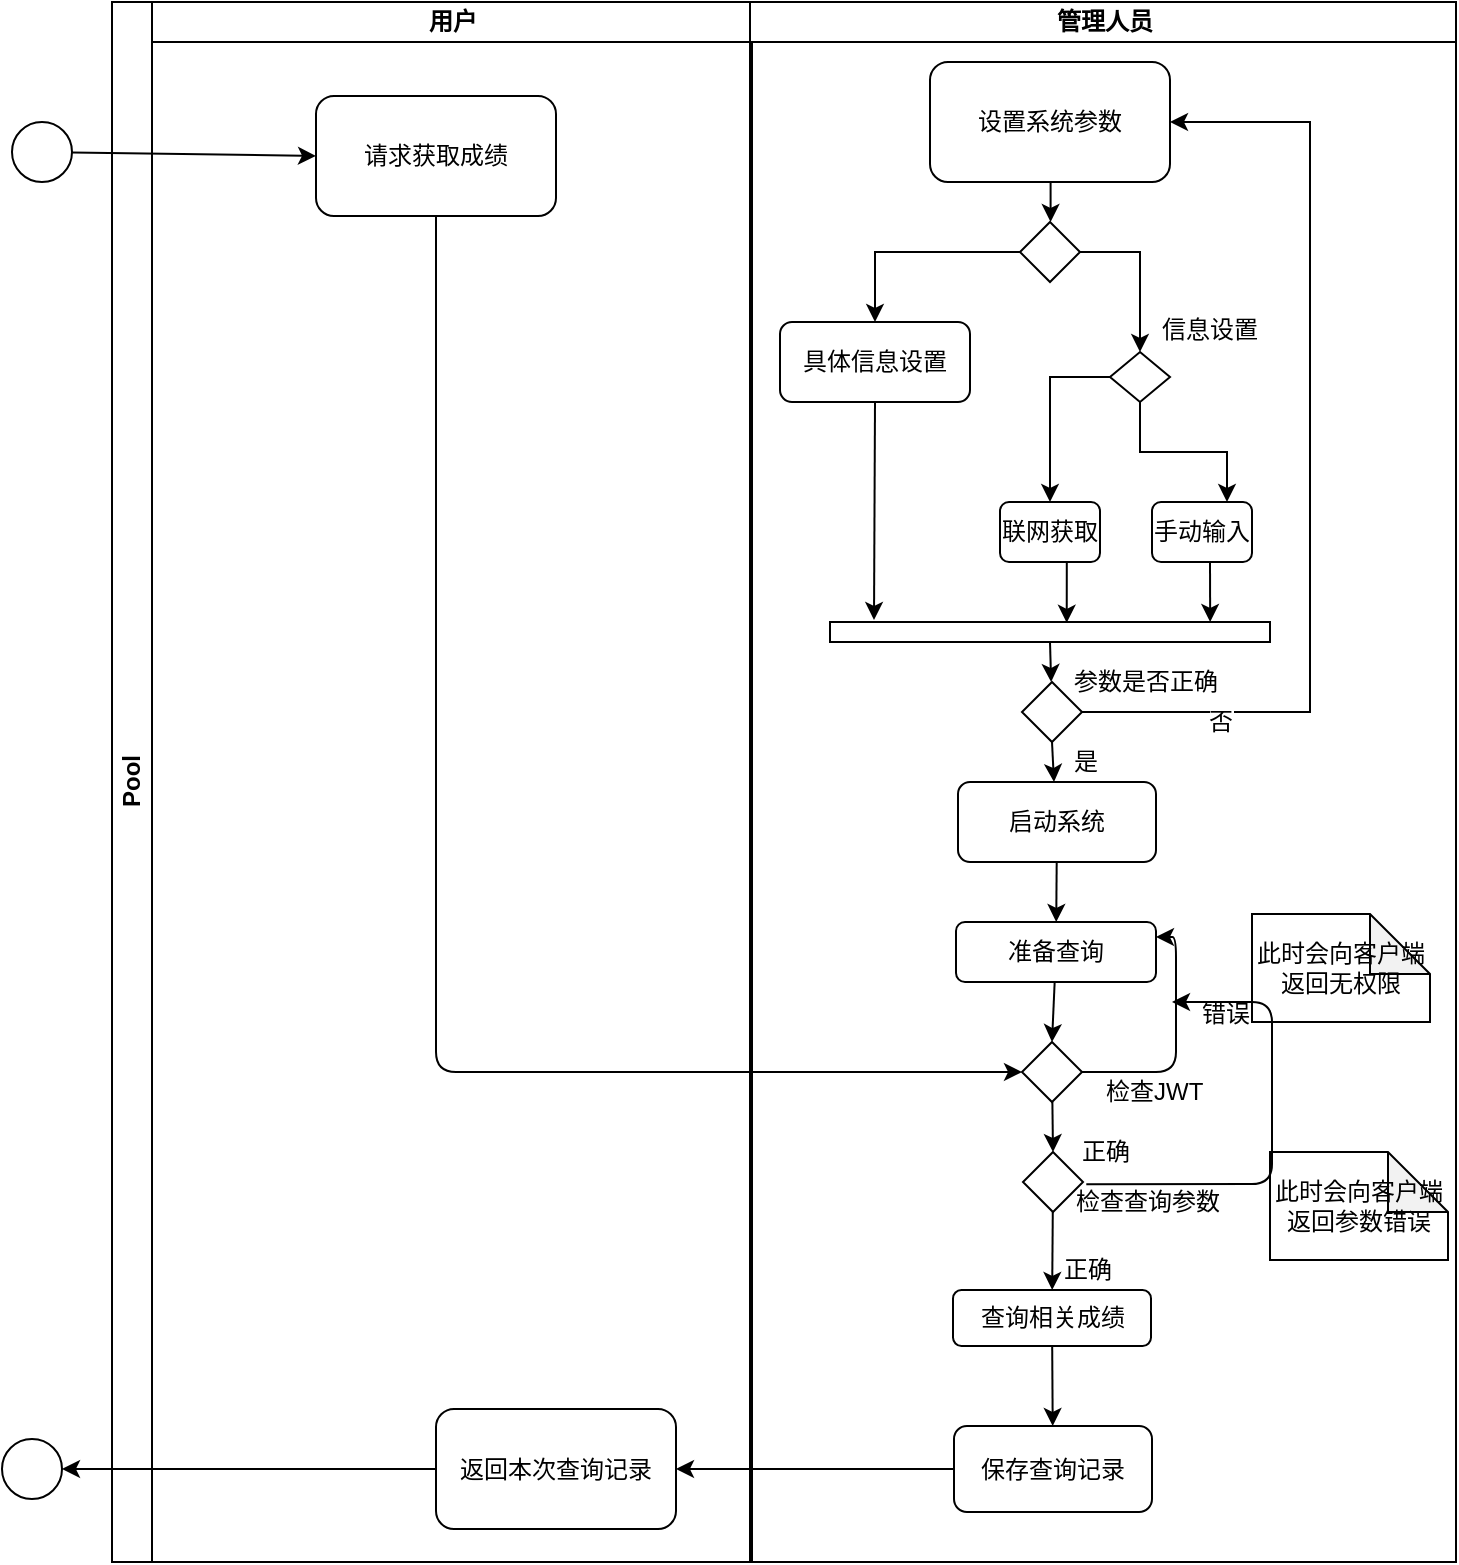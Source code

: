 <mxfile version="10.6.5" type="github"><diagram id="HH4Rcmx1sCGyUs4hJlAo" name="第 1 页"><mxGraphModel dx="1523" dy="1027" grid="1" gridSize="10" guides="1" tooltips="1" connect="1" arrows="1" fold="1" page="1" pageScale="1" pageWidth="1100" pageHeight="850" math="0" shadow="0"><root><mxCell id="0"/><mxCell id="1" parent="0"/><mxCell id="1YA0YuI48MspEAxQZ8LA-22" value="Pool" style="swimlane;html=1;childLayout=stackLayout;resizeParent=1;resizeParentMax=0;startSize=20;horizontal=0;horizontalStack=1;rounded=0;shadow=0;glass=0;fillColor=none;" vertex="1" parent="1"><mxGeometry x="70" y="30" width="320" height="780" as="geometry"/></mxCell><mxCell id="1YA0YuI48MspEAxQZ8LA-24" value="用户" style="swimlane;html=1;startSize=20;" vertex="1" parent="1YA0YuI48MspEAxQZ8LA-22"><mxGeometry x="20" width="300" height="780" as="geometry"/></mxCell><mxCell id="1YA0YuI48MspEAxQZ8LA-79" value="请求获取成绩" style="rounded=1;whiteSpace=wrap;html=1;shadow=0;glass=0;fillColor=none;" vertex="1" parent="1YA0YuI48MspEAxQZ8LA-24"><mxGeometry x="82" y="47" width="120" height="60" as="geometry"/></mxCell><mxCell id="1YA0YuI48MspEAxQZ8LA-98" value="返回本次查询记录" style="rounded=1;whiteSpace=wrap;html=1;shadow=0;glass=0;labelBackgroundColor=none;fillColor=none;strokeColor=#000000;fontColor=#000000;" vertex="1" parent="1YA0YuI48MspEAxQZ8LA-24"><mxGeometry x="142" y="703.5" width="120" height="60" as="geometry"/></mxCell><mxCell id="1YA0YuI48MspEAxQZ8LA-106" value="" style="rounded=0;orthogonalLoop=1;jettySize=auto;html=1;fontColor=#000000;entryX=0;entryY=0.5;entryDx=0;entryDy=0;" edge="1" parent="1" source="1YA0YuI48MspEAxQZ8LA-37" target="1YA0YuI48MspEAxQZ8LA-79"><mxGeometry relative="1" as="geometry"/></mxCell><mxCell id="1YA0YuI48MspEAxQZ8LA-37" value="" style="ellipse;whiteSpace=wrap;html=1;rounded=0;shadow=0;labelBackgroundColor=none;strokeColor=#000000;strokeWidth=1;fillColor=#ffffff;fontFamily=Verdana;fontSize=8;fontColor=#000000;align=center;" vertex="1" parent="1"><mxGeometry x="20" y="90" width="30" height="30" as="geometry"/></mxCell><mxCell id="1YA0YuI48MspEAxQZ8LA-23" value="管理人员" style="swimlane;html=1;startSize=20;swimlaneFillColor=none;" vertex="1" parent="1"><mxGeometry x="389" y="30" width="353" height="780" as="geometry"/></mxCell><mxCell id="1YA0YuI48MspEAxQZ8LA-33" value="" style="edgeStyle=orthogonalEdgeStyle;rounded=0;orthogonalLoop=1;jettySize=auto;html=1;" edge="1" parent="1YA0YuI48MspEAxQZ8LA-23"><mxGeometry relative="1" as="geometry"><mxPoint x="150.294" y="90" as="sourcePoint"/><mxPoint x="150.294" y="110" as="targetPoint"/></mxGeometry></mxCell><mxCell id="1YA0YuI48MspEAxQZ8LA-36" value="设置系统参数" style="rounded=1;whiteSpace=wrap;html=1;shadow=0;glass=0;fillColor=none;" vertex="1" parent="1YA0YuI48MspEAxQZ8LA-23"><mxGeometry x="90" y="30" width="120" height="60" as="geometry"/></mxCell><mxCell id="1YA0YuI48MspEAxQZ8LA-44" style="edgeStyle=orthogonalEdgeStyle;rounded=0;orthogonalLoop=1;jettySize=auto;html=1;exitX=0;exitY=0.5;exitDx=0;exitDy=0;exitPerimeter=0;" edge="1" parent="1YA0YuI48MspEAxQZ8LA-23" source="1YA0YuI48MspEAxQZ8LA-40" target="1YA0YuI48MspEAxQZ8LA-43"><mxGeometry relative="1" as="geometry"/></mxCell><mxCell id="1YA0YuI48MspEAxQZ8LA-46" style="edgeStyle=orthogonalEdgeStyle;rounded=0;orthogonalLoop=1;jettySize=auto;html=1;entryX=0.5;entryY=0;entryDx=0;entryDy=0;entryPerimeter=0;" edge="1" parent="1YA0YuI48MspEAxQZ8LA-23" source="1YA0YuI48MspEAxQZ8LA-40" target="1YA0YuI48MspEAxQZ8LA-45"><mxGeometry relative="1" as="geometry"/></mxCell><mxCell id="1YA0YuI48MspEAxQZ8LA-40" value="" style="strokeWidth=1;html=1;shape=mxgraph.flowchart.decision;whiteSpace=wrap;rounded=1;shadow=0;labelBackgroundColor=none;fillColor=#ffffff;fontFamily=Verdana;fontSize=8;fontColor=#000000;align=center;" vertex="1" parent="1YA0YuI48MspEAxQZ8LA-23"><mxGeometry x="135" y="110.0" width="30" height="30" as="geometry"/></mxCell><mxCell id="1YA0YuI48MspEAxQZ8LA-72" style="rounded=0;orthogonalLoop=1;jettySize=auto;html=1;verticalAlign=middle;horizontal=0;exitX=0.5;exitY=1;exitDx=0;exitDy=0;" edge="1" parent="1YA0YuI48MspEAxQZ8LA-23" source="1YA0YuI48MspEAxQZ8LA-43"><mxGeometry relative="1" as="geometry"><mxPoint x="76" y="220" as="sourcePoint"/><mxPoint x="62" y="309" as="targetPoint"/></mxGeometry></mxCell><mxCell id="1YA0YuI48MspEAxQZ8LA-43" value="具体信息设置" style="rounded=1;whiteSpace=wrap;html=1;shadow=0;glass=0;fillColor=none;" vertex="1" parent="1YA0YuI48MspEAxQZ8LA-23"><mxGeometry x="15" y="160" width="95" height="40" as="geometry"/></mxCell><mxCell id="1YA0YuI48MspEAxQZ8LA-64" style="edgeStyle=orthogonalEdgeStyle;rounded=0;orthogonalLoop=1;jettySize=auto;html=1;entryX=0.75;entryY=0;entryDx=0;entryDy=0;" edge="1" parent="1YA0YuI48MspEAxQZ8LA-23" source="1YA0YuI48MspEAxQZ8LA-45" target="1YA0YuI48MspEAxQZ8LA-50"><mxGeometry relative="1" as="geometry"/></mxCell><mxCell id="1YA0YuI48MspEAxQZ8LA-45" value="" style="strokeWidth=1;html=1;shape=mxgraph.flowchart.decision;whiteSpace=wrap;rounded=1;shadow=0;labelBackgroundColor=none;fillColor=#ffffff;fontFamily=Verdana;fontSize=8;fontColor=#000000;align=center;" vertex="1" parent="1YA0YuI48MspEAxQZ8LA-23"><mxGeometry x="180" y="175" width="30" height="25" as="geometry"/></mxCell><mxCell id="1YA0YuI48MspEAxQZ8LA-50" value="手动输入" style="rounded=1;whiteSpace=wrap;html=1;shadow=0;glass=0;fillColor=none;" vertex="1" parent="1YA0YuI48MspEAxQZ8LA-23"><mxGeometry x="201" y="250" width="50" height="30" as="geometry"/></mxCell><mxCell id="1YA0YuI48MspEAxQZ8LA-69" value="" style="rounded=0;whiteSpace=wrap;html=1;shadow=0;glass=0;fillColor=none;labelBackgroundColor=#000000;" vertex="1" parent="1YA0YuI48MspEAxQZ8LA-23"><mxGeometry x="40" y="310" width="220" height="10" as="geometry"/></mxCell><mxCell id="1YA0YuI48MspEAxQZ8LA-75" value="" style="rounded=0;orthogonalLoop=1;jettySize=auto;html=1;entryX=0.864;entryY=0;entryDx=0;entryDy=0;entryPerimeter=0;" edge="1" parent="1YA0YuI48MspEAxQZ8LA-23" target="1YA0YuI48MspEAxQZ8LA-69"><mxGeometry relative="1" as="geometry"><mxPoint x="230" y="280" as="sourcePoint"/><mxPoint x="168.4" y="320.4" as="targetPoint"/></mxGeometry></mxCell><mxCell id="1YA0YuI48MspEAxQZ8LA-78" style="edgeStyle=none;rounded=0;orthogonalLoop=1;jettySize=auto;html=1;entryX=1;entryY=0.5;entryDx=0;entryDy=0;" edge="1" parent="1YA0YuI48MspEAxQZ8LA-23" source="1YA0YuI48MspEAxQZ8LA-76" target="1YA0YuI48MspEAxQZ8LA-36"><mxGeometry relative="1" as="geometry"><Array as="points"><mxPoint x="280" y="355"/><mxPoint x="280" y="60"/></Array></mxGeometry></mxCell><mxCell id="1YA0YuI48MspEAxQZ8LA-107" value="否" style="text;html=1;resizable=0;points=[];align=center;verticalAlign=middle;labelBackgroundColor=#ffffff;fontColor=#000000;" vertex="1" connectable="0" parent="1YA0YuI48MspEAxQZ8LA-78"><mxGeometry x="-0.712" y="-5" relative="1" as="geometry"><mxPoint as="offset"/></mxGeometry></mxCell><mxCell id="1YA0YuI48MspEAxQZ8LA-76" value="" style="strokeWidth=1;html=1;shape=mxgraph.flowchart.decision;whiteSpace=wrap;rounded=1;shadow=0;labelBackgroundColor=none;fillColor=#ffffff;fontFamily=Verdana;fontSize=8;fontColor=#000000;align=center;" vertex="1" parent="1YA0YuI48MspEAxQZ8LA-23"><mxGeometry x="136" y="340.0" width="30" height="30" as="geometry"/></mxCell><mxCell id="1YA0YuI48MspEAxQZ8LA-77" value="" style="edgeStyle=none;rounded=0;orthogonalLoop=1;jettySize=auto;html=1;exitX=0.5;exitY=1;exitDx=0;exitDy=0;" edge="1" parent="1YA0YuI48MspEAxQZ8LA-23" source="1YA0YuI48MspEAxQZ8LA-69" target="1YA0YuI48MspEAxQZ8LA-76"><mxGeometry relative="1" as="geometry"/></mxCell><mxCell id="1YA0YuI48MspEAxQZ8LA-62" value="联网获取" style="rounded=1;whiteSpace=wrap;html=1;shadow=0;glass=0;fillColor=none;" vertex="1" parent="1YA0YuI48MspEAxQZ8LA-23"><mxGeometry x="125" y="250" width="50" height="30" as="geometry"/></mxCell><mxCell id="1YA0YuI48MspEAxQZ8LA-63" style="edgeStyle=orthogonalEdgeStyle;rounded=0;orthogonalLoop=1;jettySize=auto;html=1;entryX=0.5;entryY=0;entryDx=0;entryDy=0;" edge="1" parent="1YA0YuI48MspEAxQZ8LA-23" source="1YA0YuI48MspEAxQZ8LA-45" target="1YA0YuI48MspEAxQZ8LA-62"><mxGeometry relative="1" as="geometry"/></mxCell><mxCell id="1YA0YuI48MspEAxQZ8LA-74" value="" style="edgeStyle=orthogonalEdgeStyle;rounded=0;orthogonalLoop=1;jettySize=auto;html=1;exitX=0.5;exitY=1;exitDx=0;exitDy=0;entryX=0.538;entryY=0.04;entryDx=0;entryDy=0;entryPerimeter=0;" edge="1" parent="1YA0YuI48MspEAxQZ8LA-23" source="1YA0YuI48MspEAxQZ8LA-62" target="1YA0YuI48MspEAxQZ8LA-69"><mxGeometry relative="1" as="geometry"><mxPoint x="-141.471" y="286" as="sourcePoint"/><mxPoint x="-141" y="306" as="targetPoint"/></mxGeometry></mxCell><mxCell id="1YA0YuI48MspEAxQZ8LA-84" value="参数是否正确" style="text;html=1;resizable=0;points=[];autosize=1;align=left;verticalAlign=top;spacingTop=-4;" vertex="1" parent="1YA0YuI48MspEAxQZ8LA-23"><mxGeometry x="159.5" y="330" width="90" height="20" as="geometry"/></mxCell><mxCell id="1YA0YuI48MspEAxQZ8LA-116" style="edgeStyle=none;rounded=0;orthogonalLoop=1;jettySize=auto;html=1;entryX=0.5;entryY=0;entryDx=0;entryDy=0;entryPerimeter=0;fontColor=#000000;" edge="1" parent="1YA0YuI48MspEAxQZ8LA-23" source="1YA0YuI48MspEAxQZ8LA-111" target="1YA0YuI48MspEAxQZ8LA-83"><mxGeometry relative="1" as="geometry"/></mxCell><mxCell id="1YA0YuI48MspEAxQZ8LA-111" value="准备查询" style="rounded=1;whiteSpace=wrap;html=1;shadow=0;glass=0;labelBackgroundColor=none;strokeColor=#000000;fillColor=none;fontColor=#000000;" vertex="1" parent="1YA0YuI48MspEAxQZ8LA-23"><mxGeometry x="103" y="460" width="100" height="30" as="geometry"/></mxCell><mxCell id="1YA0YuI48MspEAxQZ8LA-141" style="edgeStyle=none;rounded=0;orthogonalLoop=1;jettySize=auto;html=1;entryX=0.5;entryY=0;entryDx=0;entryDy=0;entryPerimeter=0;fontColor=#000000;" edge="1" parent="1YA0YuI48MspEAxQZ8LA-23" source="1YA0YuI48MspEAxQZ8LA-83" target="1YA0YuI48MspEAxQZ8LA-135"><mxGeometry relative="1" as="geometry"/></mxCell><mxCell id="1YA0YuI48MspEAxQZ8LA-83" value="" style="strokeWidth=1;html=1;shape=mxgraph.flowchart.decision;whiteSpace=wrap;rounded=1;shadow=0;labelBackgroundColor=none;fillColor=#ffffff;fontFamily=Verdana;fontSize=8;fontColor=#000000;align=center;" vertex="1" parent="1YA0YuI48MspEAxQZ8LA-23"><mxGeometry x="136" y="520.0" width="30" height="30" as="geometry"/></mxCell><mxCell id="1YA0YuI48MspEAxQZ8LA-146" value="" style="rounded=0;orthogonalLoop=1;jettySize=auto;html=1;fontColor=#000000;" edge="1" parent="1YA0YuI48MspEAxQZ8LA-23" source="1YA0YuI48MspEAxQZ8LA-93" target="1YA0YuI48MspEAxQZ8LA-100"><mxGeometry relative="1" as="geometry"/></mxCell><mxCell id="1YA0YuI48MspEAxQZ8LA-93" value="查询相关成绩" style="rounded=1;whiteSpace=wrap;html=1;shadow=0;glass=0;fillColor=none;" vertex="1" parent="1YA0YuI48MspEAxQZ8LA-23"><mxGeometry x="101.5" y="644" width="99" height="28" as="geometry"/></mxCell><mxCell id="1YA0YuI48MspEAxQZ8LA-100" value="保存查询记录" style="rounded=1;whiteSpace=wrap;html=1;shadow=0;glass=0;fillColor=none;" vertex="1" parent="1YA0YuI48MspEAxQZ8LA-23"><mxGeometry x="102" y="712" width="99" height="43" as="geometry"/></mxCell><mxCell id="1YA0YuI48MspEAxQZ8LA-108" value="是" style="text;html=1;resizable=0;points=[];autosize=1;align=left;verticalAlign=top;spacingTop=-4;fontColor=#000000;" vertex="1" parent="1YA0YuI48MspEAxQZ8LA-23"><mxGeometry x="159.5" y="370" width="30" height="20" as="geometry"/></mxCell><mxCell id="1YA0YuI48MspEAxQZ8LA-126" style="rounded=0;orthogonalLoop=1;jettySize=auto;html=1;fontColor=#000000;" edge="1" parent="1YA0YuI48MspEAxQZ8LA-23" source="1YA0YuI48MspEAxQZ8LA-122" target="1YA0YuI48MspEAxQZ8LA-111"><mxGeometry relative="1" as="geometry"/></mxCell><mxCell id="1YA0YuI48MspEAxQZ8LA-122" value="启动系统" style="rounded=1;whiteSpace=wrap;html=1;shadow=0;glass=0;labelBackgroundColor=none;strokeColor=#000000;fillColor=none;fontColor=#000000;" vertex="1" parent="1YA0YuI48MspEAxQZ8LA-23"><mxGeometry x="104" y="390" width="99" height="40" as="geometry"/></mxCell><mxCell id="1YA0YuI48MspEAxQZ8LA-127" value="" style="endArrow=classic;html=1;fontColor=#000000;exitX=1;exitY=0.5;exitDx=0;exitDy=0;exitPerimeter=0;entryX=1;entryY=0.25;entryDx=0;entryDy=0;edgeStyle=orthogonalEdgeStyle;" edge="1" parent="1YA0YuI48MspEAxQZ8LA-23" source="1YA0YuI48MspEAxQZ8LA-83" target="1YA0YuI48MspEAxQZ8LA-111"><mxGeometry width="50" height="50" relative="1" as="geometry"><mxPoint x="191" y="560" as="sourcePoint"/><mxPoint x="241" y="510" as="targetPoint"/></mxGeometry></mxCell><mxCell id="1YA0YuI48MspEAxQZ8LA-129" value="此时会向客户端返回无权限" style="shape=note;whiteSpace=wrap;html=1;backgroundOutline=1;darkOpacity=0.05;rounded=0;shadow=0;glass=0;labelBackgroundColor=none;strokeColor=#000000;fillColor=none;fontColor=#000000;" vertex="1" parent="1YA0YuI48MspEAxQZ8LA-23"><mxGeometry x="251" y="456" width="89" height="54" as="geometry"/></mxCell><mxCell id="1YA0YuI48MspEAxQZ8LA-142" value="" style="edgeStyle=none;rounded=0;orthogonalLoop=1;jettySize=auto;html=1;fontColor=#000000;" edge="1" parent="1YA0YuI48MspEAxQZ8LA-23" source="1YA0YuI48MspEAxQZ8LA-135" target="1YA0YuI48MspEAxQZ8LA-93"><mxGeometry relative="1" as="geometry"/></mxCell><mxCell id="1YA0YuI48MspEAxQZ8LA-135" value="" style="strokeWidth=1;html=1;shape=mxgraph.flowchart.decision;whiteSpace=wrap;rounded=1;shadow=0;labelBackgroundColor=none;fillColor=#ffffff;fontFamily=Verdana;fontSize=8;fontColor=#000000;align=center;" vertex="1" parent="1YA0YuI48MspEAxQZ8LA-23"><mxGeometry x="136.5" y="575.0" width="30" height="30" as="geometry"/></mxCell><mxCell id="1YA0YuI48MspEAxQZ8LA-140" value="检查查询参数" style="text;html=1;resizable=0;points=[];autosize=1;align=left;verticalAlign=top;spacingTop=-4;fontColor=#000000;" vertex="1" parent="1YA0YuI48MspEAxQZ8LA-23"><mxGeometry x="160.5" y="590" width="90" height="20" as="geometry"/></mxCell><mxCell id="1YA0YuI48MspEAxQZ8LA-145" value="此时会向客户端返回参数错误" style="shape=note;whiteSpace=wrap;html=1;backgroundOutline=1;darkOpacity=0.05;rounded=0;shadow=0;glass=0;labelBackgroundColor=none;strokeColor=#000000;fillColor=none;fontColor=#000000;" vertex="1" parent="1YA0YuI48MspEAxQZ8LA-23"><mxGeometry x="260" y="575" width="89" height="54" as="geometry"/></mxCell><mxCell id="1YA0YuI48MspEAxQZ8LA-109" value="信息设置" style="text;html=1;resizable=0;points=[];autosize=1;align=left;verticalAlign=top;spacingTop=-4;fontColor=#000000;" vertex="1" parent="1"><mxGeometry x="593" y="184" width="60" height="20" as="geometry"/></mxCell><mxCell id="1YA0YuI48MspEAxQZ8LA-113" value="" style="endArrow=classic;html=1;fontColor=#000000;exitX=0.5;exitY=1;exitDx=0;exitDy=0;entryX=0;entryY=0.5;entryDx=0;entryDy=0;entryPerimeter=0;edgeStyle=orthogonalEdgeStyle;" edge="1" parent="1" source="1YA0YuI48MspEAxQZ8LA-79" target="1YA0YuI48MspEAxQZ8LA-83"><mxGeometry width="50" height="50" relative="1" as="geometry"><mxPoint x="290" y="400" as="sourcePoint"/><mxPoint x="340" y="350" as="targetPoint"/></mxGeometry></mxCell><mxCell id="1YA0YuI48MspEAxQZ8LA-117" value="检查JWT" style="text;html=1;resizable=0;points=[];autosize=1;align=left;verticalAlign=top;spacingTop=-4;fontColor=#000000;" vertex="1" parent="1"><mxGeometry x="565" y="565" width="60" height="20" as="geometry"/></mxCell><mxCell id="1YA0YuI48MspEAxQZ8LA-99" style="rounded=0;orthogonalLoop=1;jettySize=auto;html=1;entryX=1;entryY=0.5;entryDx=0;entryDy=0;exitX=0;exitY=0.5;exitDx=0;exitDy=0;" edge="1" parent="1" source="1YA0YuI48MspEAxQZ8LA-100" target="1YA0YuI48MspEAxQZ8LA-98"><mxGeometry relative="1" as="geometry"/></mxCell><mxCell id="1YA0YuI48MspEAxQZ8LA-118" value="正确" style="text;html=1;resizable=0;points=[];autosize=1;align=left;verticalAlign=top;spacingTop=-4;fontColor=#000000;" vertex="1" parent="1"><mxGeometry x="553" y="595" width="40" height="20" as="geometry"/></mxCell><mxCell id="1YA0YuI48MspEAxQZ8LA-110" value="" style="endArrow=classic;html=1;fontColor=#000000;exitX=0.5;exitY=1;exitDx=0;exitDy=0;exitPerimeter=0;entryX=0.5;entryY=0;entryDx=0;entryDy=0;" edge="1" parent="1" source="1YA0YuI48MspEAxQZ8LA-76"><mxGeometry width="50" height="50" relative="1" as="geometry"><mxPoint x="540" y="500" as="sourcePoint"/><mxPoint x="541.034" y="419.828" as="targetPoint"/><Array as="points"><mxPoint x="541" y="420"/></Array></mxGeometry></mxCell><mxCell id="1YA0YuI48MspEAxQZ8LA-128" value="错误" style="text;html=1;resizable=0;points=[];autosize=1;align=left;verticalAlign=top;spacingTop=-4;fontColor=#000000;" vertex="1" parent="1"><mxGeometry x="613" y="526" width="40" height="20" as="geometry"/></mxCell><mxCell id="1YA0YuI48MspEAxQZ8LA-130" value="" style="ellipse;whiteSpace=wrap;html=1;rounded=0;shadow=0;labelBackgroundColor=none;strokeColor=#000000;strokeWidth=1;fillColor=#ffffff;fontFamily=Verdana;fontSize=8;fontColor=#000000;align=center;" vertex="1" parent="1"><mxGeometry x="15" y="748.5" width="30" height="30" as="geometry"/></mxCell><mxCell id="1YA0YuI48MspEAxQZ8LA-131" style="edgeStyle=orthogonalEdgeStyle;rounded=0;orthogonalLoop=1;jettySize=auto;html=1;entryX=1;entryY=0.5;entryDx=0;entryDy=0;fontColor=#000000;" edge="1" parent="1" source="1YA0YuI48MspEAxQZ8LA-98" target="1YA0YuI48MspEAxQZ8LA-130"><mxGeometry relative="1" as="geometry"/></mxCell><mxCell id="1YA0YuI48MspEAxQZ8LA-143" value="正确" style="text;html=1;resizable=0;points=[];autosize=1;align=left;verticalAlign=top;spacingTop=-4;fontColor=#000000;" vertex="1" parent="1"><mxGeometry x="544" y="654" width="40" height="20" as="geometry"/></mxCell><mxCell id="1YA0YuI48MspEAxQZ8LA-144" value="" style="endArrow=classic;html=1;fontColor=#000000;exitX=0.085;exitY=0.058;exitDx=0;exitDy=0;exitPerimeter=0;" edge="1" parent="1" source="1YA0YuI48MspEAxQZ8LA-140"><mxGeometry width="50" height="50" relative="1" as="geometry"><mxPoint x="580" y="640" as="sourcePoint"/><mxPoint x="600" y="530" as="targetPoint"/><Array as="points"><mxPoint x="650" y="621"/><mxPoint x="650" y="530"/></Array></mxGeometry></mxCell></root></mxGraphModel></diagram></mxfile>
